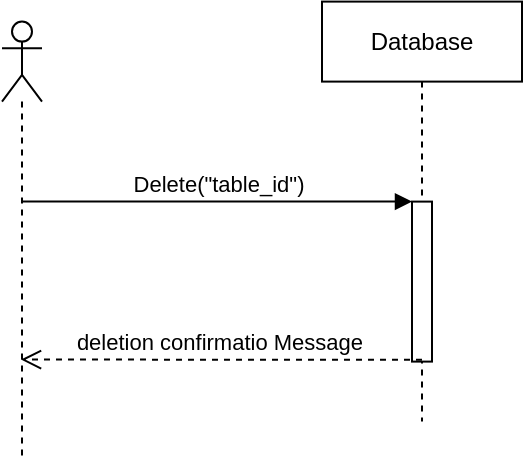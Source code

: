 <mxfile version="10.5.1" type="github"><diagram id="5qHa8yJmmfNP1S9O3tx8" name="Page-1"><mxGraphModel dx="1010" dy="1682" grid="1" gridSize="10" guides="1" tooltips="1" connect="1" arrows="1" fold="1" page="1" pageScale="1" pageWidth="850" pageHeight="1100" math="0" shadow="0"><root><mxCell id="0"/><mxCell id="1" parent="0"/><mxCell id="zMvriq25mnvYs4DFJ5ra-5" value="Database" style="shape=umlLifeline;perimeter=lifelinePerimeter;whiteSpace=wrap;html=1;container=1;collapsible=0;recursiveResize=0;outlineConnect=0;" vertex="1" parent="1"><mxGeometry x="250" y="-1023.2" width="100" height="210" as="geometry"/></mxCell><mxCell id="zMvriq25mnvYs4DFJ5ra-2" value="" style="html=1;points=[];perimeter=orthogonalPerimeter;" vertex="1" parent="zMvriq25mnvYs4DFJ5ra-5"><mxGeometry x="45" y="100" width="10" height="80" as="geometry"/></mxCell><mxCell id="zMvriq25mnvYs4DFJ5ra-1" value="" style="shape=umlLifeline;participant=umlActor;perimeter=lifelinePerimeter;whiteSpace=wrap;html=1;container=1;collapsible=0;recursiveResize=0;verticalAlign=top;spacingTop=36;labelBackgroundColor=#ffffff;outlineConnect=0;" vertex="1" parent="1"><mxGeometry x="90" y="-1013.2" width="20" height="220" as="geometry"/></mxCell><mxCell id="zMvriq25mnvYs4DFJ5ra-3" value="Delete(&quot;table_id&quot;)" style="html=1;verticalAlign=bottom;endArrow=block;entryX=0;entryY=0;" edge="1" parent="1" target="zMvriq25mnvYs4DFJ5ra-2"><mxGeometry relative="1" as="geometry"><mxPoint x="100" y="-923.2" as="sourcePoint"/></mxGeometry></mxCell><mxCell id="zMvriq25mnvYs4DFJ5ra-9" value="deletion confirmatio Message&amp;nbsp;" style="html=1;verticalAlign=bottom;endArrow=open;dashed=1;endSize=8;exitX=0.5;exitY=0.988;exitDx=0;exitDy=0;exitPerimeter=0;" edge="1" parent="1" source="zMvriq25mnvYs4DFJ5ra-2"><mxGeometry relative="1" as="geometry"><mxPoint x="230" y="-844.2" as="sourcePoint"/><mxPoint x="99.5" y="-844.2" as="targetPoint"/></mxGeometry></mxCell></root></mxGraphModel></diagram></mxfile>